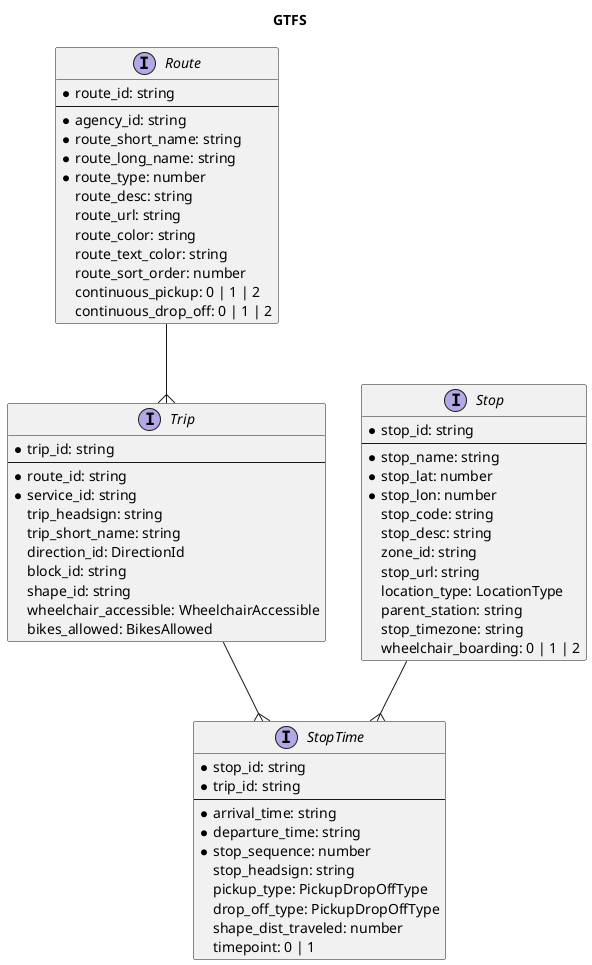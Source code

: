 @startuml
'*https://plantuml.com/class-diagram

title GTFS

interface Route {
    *route_id: string
    --
    *agency_id: string
    *route_short_name: string
    *route_long_name: string
    *route_type: number
    route_desc: string
    route_url: string
    route_color: string
    route_text_color: string
    route_sort_order: number
    continuous_pickup: 0 | 1 | 2
    continuous_drop_off: 0 | 1 | 2
}

interface Stop {
    *stop_id: string
    --
    *stop_name: string
    *stop_lat: number
    *stop_lon: number
    stop_code: string
    stop_desc: string
    zone_id: string
    stop_url: string
    location_type: LocationType
    parent_station: string
    stop_timezone: string
    wheelchair_boarding: 0 | 1 | 2
}

interface StopTime {
    *stop_id: string
    *trip_id: string
    --
    *arrival_time: string
    *departure_time: string
    *stop_sequence: number
    stop_headsign: string
    pickup_type: PickupDropOffType
    drop_off_type: PickupDropOffType
    shape_dist_traveled: number
    timepoint: 0 | 1
}

interface Trip {
    *trip_id: string
    --
    *route_id: string
    *service_id: string
    trip_headsign: string
    trip_short_name: string
    direction_id: DirectionId
    block_id: string
    shape_id: string
    wheelchair_accessible: WheelchairAccessible
    bikes_allowed: BikesAllowed
}

Route --{ Trip
Trip --{ StopTime
Stop --{ StopTime


@enduml